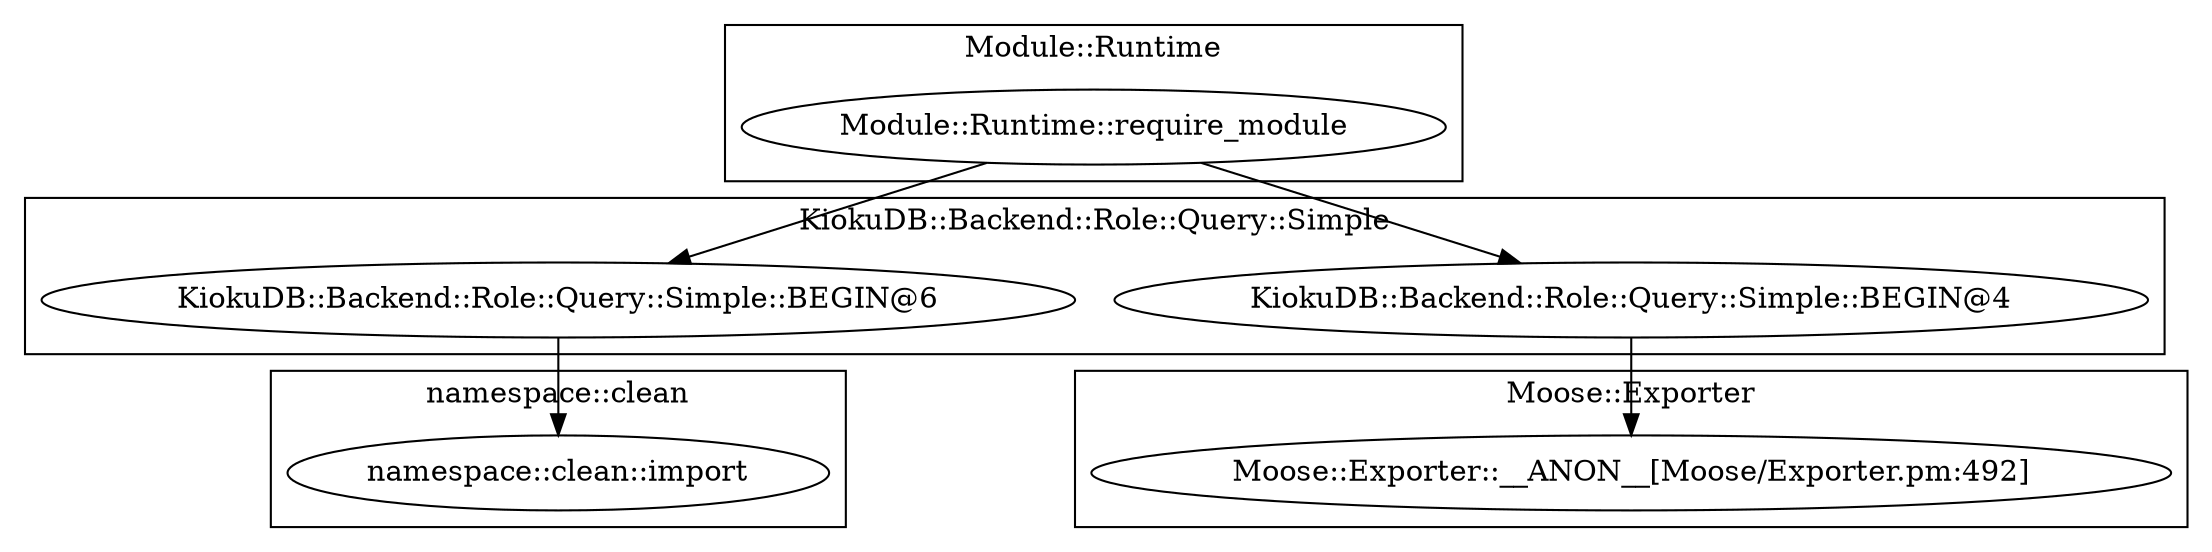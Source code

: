 digraph {
graph [overlap=false]
subgraph cluster_namespace_clean {
	label="namespace::clean";
	"namespace::clean::import";
}
subgraph cluster_Module_Runtime {
	label="Module::Runtime";
	"Module::Runtime::require_module";
}
subgraph cluster_KiokuDB_Backend_Role_Query_Simple {
	label="KiokuDB::Backend::Role::Query::Simple";
	"KiokuDB::Backend::Role::Query::Simple::BEGIN@6";
	"KiokuDB::Backend::Role::Query::Simple::BEGIN@4";
}
subgraph cluster_Moose_Exporter {
	label="Moose::Exporter";
	"Moose::Exporter::__ANON__[Moose/Exporter.pm:492]";
}
"Module::Runtime::require_module" -> "KiokuDB::Backend::Role::Query::Simple::BEGIN@4";
"KiokuDB::Backend::Role::Query::Simple::BEGIN@6" -> "namespace::clean::import";
"Module::Runtime::require_module" -> "KiokuDB::Backend::Role::Query::Simple::BEGIN@6";
"KiokuDB::Backend::Role::Query::Simple::BEGIN@4" -> "Moose::Exporter::__ANON__[Moose/Exporter.pm:492]";
}
